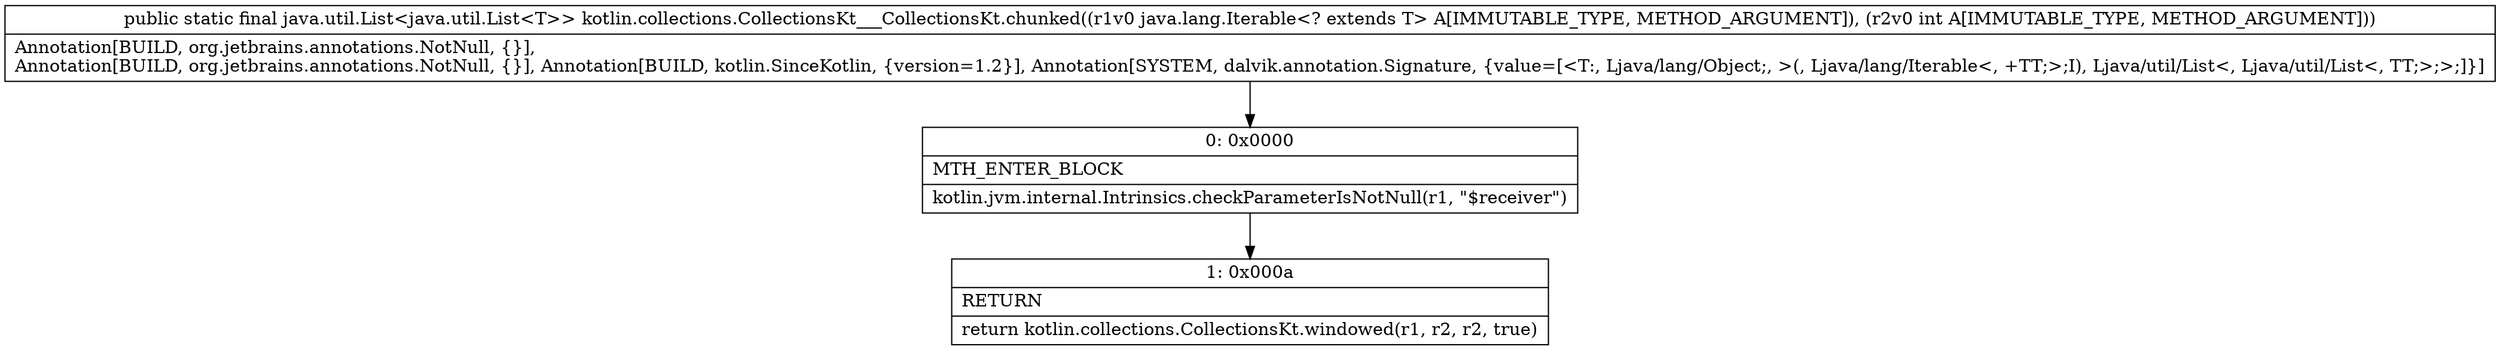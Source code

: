 digraph "CFG forkotlin.collections.CollectionsKt___CollectionsKt.chunked(Ljava\/lang\/Iterable;I)Ljava\/util\/List;" {
Node_0 [shape=record,label="{0\:\ 0x0000|MTH_ENTER_BLOCK\l|kotlin.jvm.internal.Intrinsics.checkParameterIsNotNull(r1, \"$receiver\")\l}"];
Node_1 [shape=record,label="{1\:\ 0x000a|RETURN\l|return kotlin.collections.CollectionsKt.windowed(r1, r2, r2, true)\l}"];
MethodNode[shape=record,label="{public static final java.util.List\<java.util.List\<T\>\> kotlin.collections.CollectionsKt___CollectionsKt.chunked((r1v0 java.lang.Iterable\<? extends T\> A[IMMUTABLE_TYPE, METHOD_ARGUMENT]), (r2v0 int A[IMMUTABLE_TYPE, METHOD_ARGUMENT]))  | Annotation[BUILD, org.jetbrains.annotations.NotNull, \{\}], \lAnnotation[BUILD, org.jetbrains.annotations.NotNull, \{\}], Annotation[BUILD, kotlin.SinceKotlin, \{version=1.2\}], Annotation[SYSTEM, dalvik.annotation.Signature, \{value=[\<T:, Ljava\/lang\/Object;, \>(, Ljava\/lang\/Iterable\<, +TT;\>;I), Ljava\/util\/List\<, Ljava\/util\/List\<, TT;\>;\>;]\}]\l}"];
MethodNode -> Node_0;
Node_0 -> Node_1;
}

